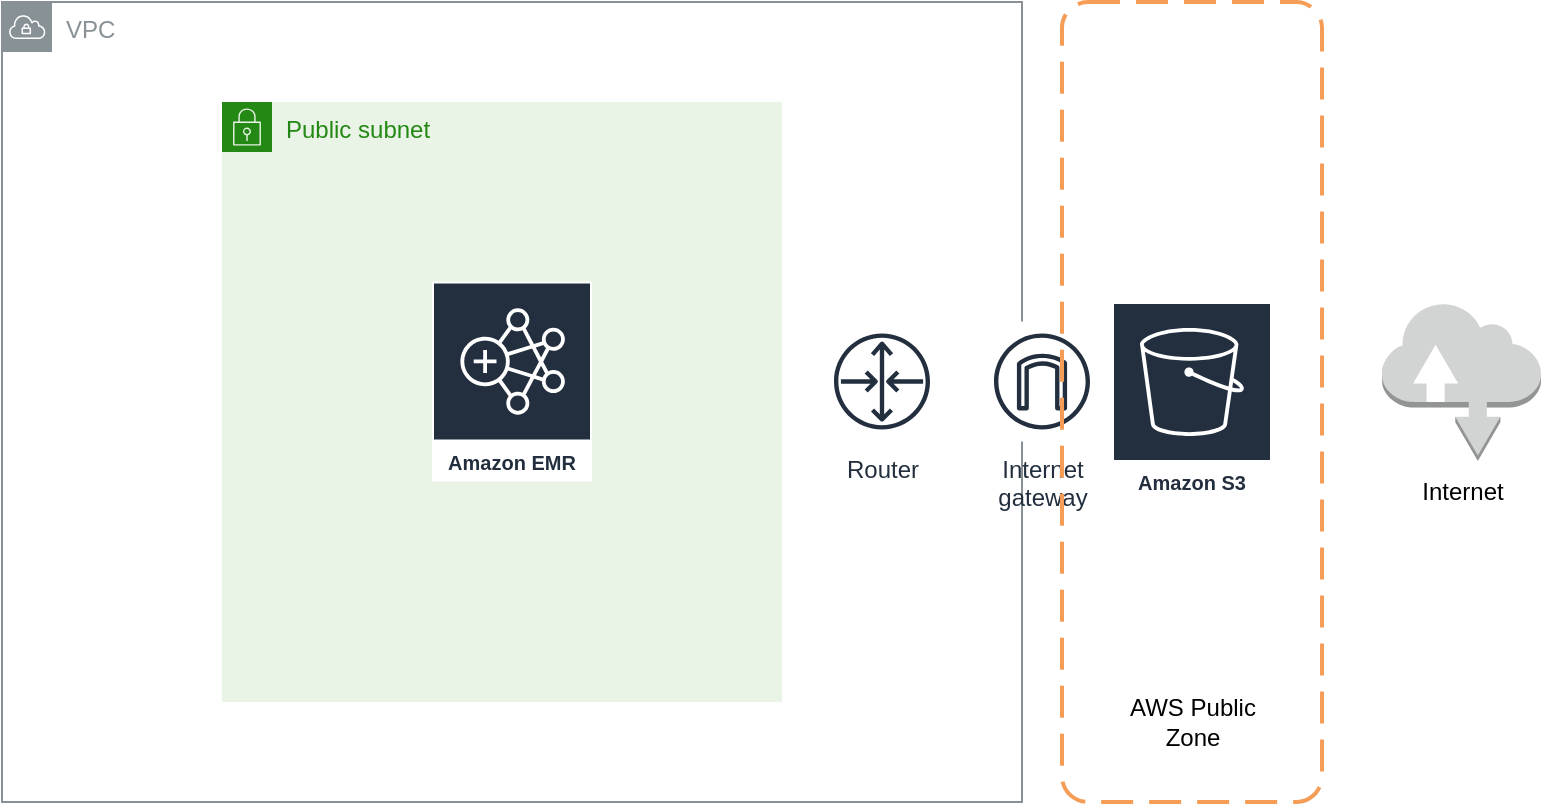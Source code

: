 <mxfile version="20.3.0" type="device"><diagram id="bY7hr9P-hA8krAEkhThC" name="Page-1"><mxGraphModel dx="3221" dy="1348" grid="1" gridSize="10" guides="1" tooltips="1" connect="1" arrows="1" fold="1" page="1" pageScale="1" pageWidth="850" pageHeight="1100" math="0" shadow="0"><root><mxCell id="0"/><mxCell id="1" parent="0"/><mxCell id="K9YEqGAZ89YC8VeRIw6B-7" value="VPC" style="sketch=0;outlineConnect=0;gradientColor=none;html=1;whiteSpace=wrap;fontSize=12;fontStyle=0;shape=mxgraph.aws4.group;grIcon=mxgraph.aws4.group_vpc;strokeColor=#879196;fillColor=none;verticalAlign=top;align=left;spacingLeft=30;fontColor=#879196;dashed=0;" vertex="1" parent="1"><mxGeometry x="-810" y="120" width="510" height="400" as="geometry"/></mxCell><mxCell id="K9YEqGAZ89YC8VeRIw6B-1" value="Internet&#10;gateway" style="sketch=0;outlineConnect=0;fontColor=#232F3E;gradientColor=none;strokeColor=#232F3E;fillColor=#ffffff;dashed=0;verticalLabelPosition=bottom;verticalAlign=top;align=center;html=1;fontSize=12;fontStyle=0;aspect=fixed;shape=mxgraph.aws4.resourceIcon;resIcon=mxgraph.aws4.internet_gateway;" vertex="1" parent="1"><mxGeometry x="-320" y="279.75" width="60" height="60" as="geometry"/></mxCell><mxCell id="K9YEqGAZ89YC8VeRIw6B-11" value="" style="outlineConnect=0;dashed=0;verticalLabelPosition=bottom;verticalAlign=top;align=center;html=1;shape=mxgraph.aws3.internet;fillColor=#D2D3D3;gradientColor=none;" vertex="1" parent="1"><mxGeometry x="-120" y="270" width="79.5" height="79.5" as="geometry"/></mxCell><mxCell id="K9YEqGAZ89YC8VeRIw6B-12" value="" style="rounded=1;arcSize=10;dashed=1;strokeColor=#F59D56;fillColor=none;gradientColor=none;dashPattern=8 4;strokeWidth=2;" vertex="1" parent="1"><mxGeometry x="-280" y="120" width="130" height="400" as="geometry"/></mxCell><mxCell id="K9YEqGAZ89YC8VeRIw6B-13" value="Router" style="sketch=0;outlineConnect=0;fontColor=#232F3E;gradientColor=none;strokeColor=#232F3E;fillColor=#ffffff;dashed=0;verticalLabelPosition=bottom;verticalAlign=top;align=center;html=1;fontSize=12;fontStyle=0;aspect=fixed;shape=mxgraph.aws4.resourceIcon;resIcon=mxgraph.aws4.router;" vertex="1" parent="1"><mxGeometry x="-400" y="279.75" width="60" height="60" as="geometry"/></mxCell><mxCell id="K9YEqGAZ89YC8VeRIw6B-14" value="Amazon S3" style="sketch=0;outlineConnect=0;fontColor=#232F3E;gradientColor=none;strokeColor=#ffffff;fillColor=#232F3E;dashed=0;verticalLabelPosition=middle;verticalAlign=bottom;align=center;html=1;whiteSpace=wrap;fontSize=10;fontStyle=1;spacing=3;shape=mxgraph.aws4.productIcon;prIcon=mxgraph.aws4.s3;" vertex="1" parent="1"><mxGeometry x="-255" y="270" width="80" height="100" as="geometry"/></mxCell><mxCell id="K9YEqGAZ89YC8VeRIw6B-15" value="Public subnet" style="points=[[0,0],[0.25,0],[0.5,0],[0.75,0],[1,0],[1,0.25],[1,0.5],[1,0.75],[1,1],[0.75,1],[0.5,1],[0.25,1],[0,1],[0,0.75],[0,0.5],[0,0.25]];outlineConnect=0;gradientColor=none;html=1;whiteSpace=wrap;fontSize=12;fontStyle=0;container=1;pointerEvents=0;collapsible=0;recursiveResize=0;shape=mxgraph.aws4.group;grIcon=mxgraph.aws4.group_security_group;grStroke=0;strokeColor=#248814;fillColor=#E9F3E6;verticalAlign=top;align=left;spacingLeft=30;fontColor=#248814;dashed=0;" vertex="1" parent="1"><mxGeometry x="-700" y="170" width="280" height="300" as="geometry"/></mxCell><mxCell id="K9YEqGAZ89YC8VeRIw6B-5" value="Amazon EMR" style="sketch=0;outlineConnect=0;fontColor=#232F3E;gradientColor=none;strokeColor=#ffffff;fillColor=#232F3E;dashed=0;verticalLabelPosition=middle;verticalAlign=bottom;align=center;html=1;whiteSpace=wrap;fontSize=10;fontStyle=1;spacing=3;shape=mxgraph.aws4.productIcon;prIcon=mxgraph.aws4.emr;" vertex="1" parent="K9YEqGAZ89YC8VeRIw6B-15"><mxGeometry x="105" y="89.75" width="80" height="100" as="geometry"/></mxCell><mxCell id="K9YEqGAZ89YC8VeRIw6B-16" value="Internet" style="text;html=1;align=center;verticalAlign=middle;resizable=0;points=[];autosize=1;strokeColor=none;fillColor=none;" vertex="1" parent="1"><mxGeometry x="-110.25" y="349.5" width="60" height="30" as="geometry"/></mxCell><mxCell id="K9YEqGAZ89YC8VeRIw6B-17" value="AWS Public&lt;br&gt;Zone" style="text;html=1;align=center;verticalAlign=middle;resizable=0;points=[];autosize=1;strokeColor=none;fillColor=none;" vertex="1" parent="1"><mxGeometry x="-260" y="460" width="90" height="40" as="geometry"/></mxCell></root></mxGraphModel></diagram></mxfile>